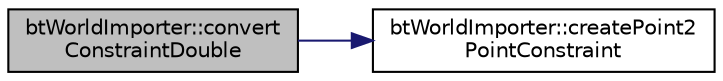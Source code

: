 digraph "btWorldImporter::convertConstraintDouble"
{
  edge [fontname="Helvetica",fontsize="10",labelfontname="Helvetica",labelfontsize="10"];
  node [fontname="Helvetica",fontsize="10",shape=record];
  rankdir="LR";
  Node1 [label="btWorldImporter::convert\lConstraintDouble",height=0.2,width=0.4,color="black", fillcolor="grey75", style="filled", fontcolor="black"];
  Node1 -> Node2 [color="midnightblue",fontsize="10",style="solid",fontname="Helvetica"];
  Node2 [label="btWorldImporter::createPoint2\lPointConstraint",height=0.2,width=0.4,color="black", fillcolor="white", style="filled",URL="$classbt_world_importer.html#ae63f9f2794b0ba937b2bc5508a9ec8cf",tooltip="constraints "];
}
